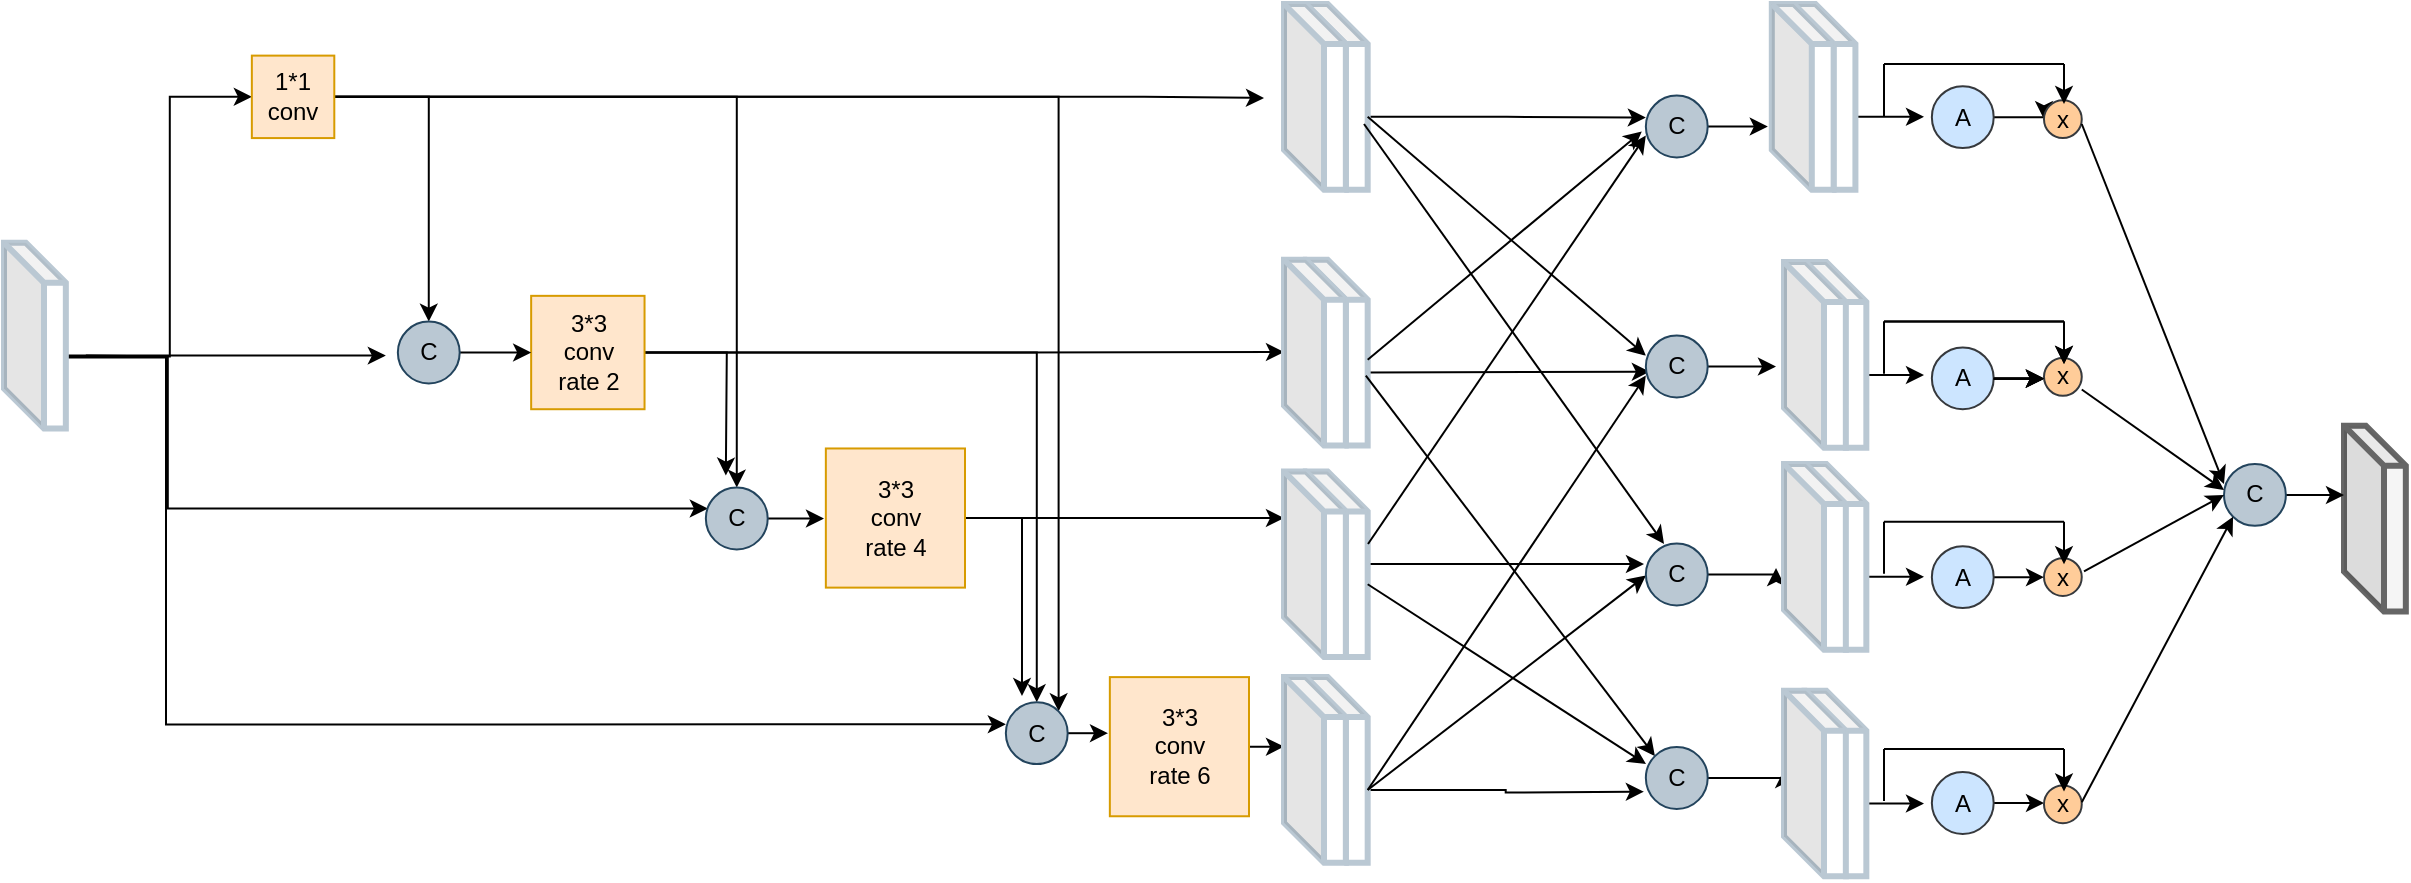 <mxfile version="14.9.5" type="github">
  <diagram id="ucmeDUE8PjvUyTsY_A71" name="Page-1">
    <mxGraphModel dx="2208" dy="-449" grid="1" gridSize="10" guides="1" tooltips="1" connect="1" arrows="1" fold="1" page="1" pageScale="1" pageWidth="827" pageHeight="1169" math="0" shadow="0">
      <root>
        <mxCell id="0" />
        <mxCell id="1" parent="0" />
        <mxCell id="WGSE6rdhL_hBCYRlnlbb-158" style="edgeStyle=orthogonalEdgeStyle;rounded=0;orthogonalLoop=1;jettySize=auto;html=1;exitX=0;exitY=0;exitDx=30.922;exitDy=56.429;exitPerimeter=0;" edge="1" parent="1" source="WGSE6rdhL_hBCYRlnlbb-162">
          <mxGeometry relative="1" as="geometry">
            <mxPoint x="-459.08" y="1565.81" as="targetPoint" />
          </mxGeometry>
        </mxCell>
        <mxCell id="WGSE6rdhL_hBCYRlnlbb-159" style="edgeStyle=orthogonalEdgeStyle;rounded=0;orthogonalLoop=1;jettySize=auto;html=1;entryX=0;entryY=0.5;entryDx=0;entryDy=0;" edge="1" parent="1" target="WGSE6rdhL_hBCYRlnlbb-167">
          <mxGeometry relative="1" as="geometry">
            <mxPoint x="-609.08" y="1565.81" as="sourcePoint" />
          </mxGeometry>
        </mxCell>
        <mxCell id="WGSE6rdhL_hBCYRlnlbb-160" style="edgeStyle=orthogonalEdgeStyle;rounded=0;orthogonalLoop=1;jettySize=auto;html=1;exitX=0;exitY=0;exitDx=30.922;exitDy=56.429;exitPerimeter=0;entryX=0;entryY=0.5;entryDx=0;entryDy=0;" edge="1" parent="1">
          <mxGeometry relative="1" as="geometry">
            <mxPoint x="-618.078" y="1566.809" as="sourcePoint" />
            <mxPoint x="-298.076" y="1642.268" as="targetPoint" />
            <Array as="points">
              <mxPoint x="-568.08" y="1566.81" />
              <mxPoint x="-568.08" y="1642.81" />
            </Array>
          </mxGeometry>
        </mxCell>
        <mxCell id="WGSE6rdhL_hBCYRlnlbb-161" style="edgeStyle=orthogonalEdgeStyle;rounded=0;orthogonalLoop=1;jettySize=auto;html=1;exitX=0;exitY=0;exitDx=30.922;exitDy=56.429;exitPerimeter=0;entryX=0;entryY=0.5;entryDx=0;entryDy=0;" edge="1" parent="1">
          <mxGeometry relative="1" as="geometry">
            <mxPoint x="-619.078" y="1584.379" as="sourcePoint" />
            <mxPoint x="-149.076" y="1750.168" as="targetPoint" />
            <Array as="points">
              <mxPoint x="-619" y="1566" />
              <mxPoint x="-569" y="1566" />
              <mxPoint x="-569" y="1750" />
            </Array>
          </mxGeometry>
        </mxCell>
        <mxCell id="WGSE6rdhL_hBCYRlnlbb-162" value="" style="shape=cube;whiteSpace=wrap;html=1;boundedLbl=1;backgroundOutline=1;darkOpacity=0.05;darkOpacity2=0.1;strokeColor=#BAC8D3;strokeWidth=3;" vertex="1" parent="1">
          <mxGeometry x="-650.0" y="1509.381" width="30.922" height="92.857" as="geometry" />
        </mxCell>
        <mxCell id="WGSE6rdhL_hBCYRlnlbb-163" style="edgeStyle=orthogonalEdgeStyle;rounded=0;orthogonalLoop=1;jettySize=auto;html=1;exitX=1;exitY=0.5;exitDx=0;exitDy=0;" edge="1" parent="1" source="WGSE6rdhL_hBCYRlnlbb-167">
          <mxGeometry relative="1" as="geometry">
            <mxPoint x="-20" y="1437" as="targetPoint" />
            <Array as="points">
              <mxPoint x="-80" y="1437" />
              <mxPoint x="-80" y="1437" />
            </Array>
          </mxGeometry>
        </mxCell>
        <mxCell id="WGSE6rdhL_hBCYRlnlbb-164" style="edgeStyle=orthogonalEdgeStyle;rounded=0;orthogonalLoop=1;jettySize=auto;html=1;exitX=1;exitY=0.5;exitDx=0;exitDy=0;entryX=0.5;entryY=0;entryDx=0;entryDy=0;" edge="1" parent="1" source="WGSE6rdhL_hBCYRlnlbb-167" target="WGSE6rdhL_hBCYRlnlbb-178">
          <mxGeometry relative="1" as="geometry" />
        </mxCell>
        <mxCell id="WGSE6rdhL_hBCYRlnlbb-165" style="edgeStyle=orthogonalEdgeStyle;rounded=0;orthogonalLoop=1;jettySize=auto;html=1;exitX=1;exitY=0.5;exitDx=0;exitDy=0;entryX=0.5;entryY=0;entryDx=0;entryDy=0;" edge="1" parent="1" source="WGSE6rdhL_hBCYRlnlbb-167" target="WGSE6rdhL_hBCYRlnlbb-180">
          <mxGeometry relative="1" as="geometry" />
        </mxCell>
        <mxCell id="WGSE6rdhL_hBCYRlnlbb-166" style="edgeStyle=orthogonalEdgeStyle;rounded=0;orthogonalLoop=1;jettySize=auto;html=1;exitX=1;exitY=0.5;exitDx=0;exitDy=0;entryX=1;entryY=0;entryDx=0;entryDy=0;" edge="1" parent="1" source="WGSE6rdhL_hBCYRlnlbb-167" target="WGSE6rdhL_hBCYRlnlbb-182">
          <mxGeometry relative="1" as="geometry" />
        </mxCell>
        <mxCell id="WGSE6rdhL_hBCYRlnlbb-167" value="1*1&lt;br&gt;conv" style="whiteSpace=wrap;html=1;aspect=fixed;strokeWidth=1;fillColor=#ffe6cc;strokeColor=#d79b00;" vertex="1" parent="1">
          <mxGeometry x="-526.079" y="1415.81" width="41.23" height="41.23" as="geometry" />
        </mxCell>
        <mxCell id="WGSE6rdhL_hBCYRlnlbb-168" style="edgeStyle=orthogonalEdgeStyle;rounded=0;orthogonalLoop=1;jettySize=auto;html=1;exitX=1;exitY=0.5;exitDx=0;exitDy=0;" edge="1" parent="1" source="WGSE6rdhL_hBCYRlnlbb-171">
          <mxGeometry relative="1" as="geometry">
            <mxPoint x="-10" y="1564" as="targetPoint" />
          </mxGeometry>
        </mxCell>
        <mxCell id="WGSE6rdhL_hBCYRlnlbb-169" style="edgeStyle=orthogonalEdgeStyle;rounded=0;orthogonalLoop=1;jettySize=auto;html=1;exitX=1;exitY=0.5;exitDx=0;exitDy=0;" edge="1" parent="1" source="WGSE6rdhL_hBCYRlnlbb-171">
          <mxGeometry relative="1" as="geometry">
            <mxPoint x="-289.08" y="1625.81" as="targetPoint" />
          </mxGeometry>
        </mxCell>
        <mxCell id="WGSE6rdhL_hBCYRlnlbb-170" style="edgeStyle=orthogonalEdgeStyle;rounded=0;orthogonalLoop=1;jettySize=auto;html=1;exitX=1;exitY=0.5;exitDx=0;exitDy=0;entryX=0.5;entryY=0;entryDx=0;entryDy=0;" edge="1" parent="1" source="WGSE6rdhL_hBCYRlnlbb-171" target="WGSE6rdhL_hBCYRlnlbb-182">
          <mxGeometry relative="1" as="geometry">
            <mxPoint x="-129.08" y="1715.81" as="targetPoint" />
          </mxGeometry>
        </mxCell>
        <mxCell id="WGSE6rdhL_hBCYRlnlbb-171" value="3*3&lt;br&gt;conv&lt;br&gt;rate 2" style="whiteSpace=wrap;html=1;aspect=fixed;strokeWidth=1;fillColor=#ffe6cc;strokeColor=#d79b00;" vertex="1" parent="1">
          <mxGeometry x="-386.421" y="1535.922" width="56.691" height="56.691" as="geometry" />
        </mxCell>
        <mxCell id="WGSE6rdhL_hBCYRlnlbb-172" style="edgeStyle=orthogonalEdgeStyle;rounded=0;orthogonalLoop=1;jettySize=auto;html=1;exitX=1;exitY=0.5;exitDx=0;exitDy=0;" edge="1" parent="1" source="WGSE6rdhL_hBCYRlnlbb-174">
          <mxGeometry relative="1" as="geometry">
            <mxPoint x="-10" y="1647" as="targetPoint" />
          </mxGeometry>
        </mxCell>
        <mxCell id="WGSE6rdhL_hBCYRlnlbb-173" style="edgeStyle=orthogonalEdgeStyle;rounded=0;orthogonalLoop=1;jettySize=auto;html=1;exitX=1;exitY=0.5;exitDx=0;exitDy=0;entryX=0.261;entryY=-0.101;entryDx=0;entryDy=0;entryPerimeter=0;" edge="1" parent="1" source="WGSE6rdhL_hBCYRlnlbb-174" target="WGSE6rdhL_hBCYRlnlbb-182">
          <mxGeometry relative="1" as="geometry">
            <mxPoint x="-139.08" y="1715.81" as="targetPoint" />
          </mxGeometry>
        </mxCell>
        <mxCell id="WGSE6rdhL_hBCYRlnlbb-174" value="3*3&lt;br&gt;conv&lt;br&gt;rate 4" style="whiteSpace=wrap;html=1;aspect=fixed;strokeWidth=1;fillColor=#ffe6cc;strokeColor=#d79b00;" vertex="1" parent="1">
          <mxGeometry x="-239.075" y="1612.237" width="69.575" height="69.575" as="geometry" />
        </mxCell>
        <mxCell id="WGSE6rdhL_hBCYRlnlbb-175" style="edgeStyle=orthogonalEdgeStyle;rounded=0;orthogonalLoop=1;jettySize=auto;html=1;exitX=1;exitY=0.5;exitDx=0;exitDy=0;" edge="1" parent="1" source="WGSE6rdhL_hBCYRlnlbb-176">
          <mxGeometry relative="1" as="geometry">
            <mxPoint x="-10" y="1762" as="targetPoint" />
          </mxGeometry>
        </mxCell>
        <mxCell id="WGSE6rdhL_hBCYRlnlbb-176" value="3*3&lt;br&gt;conv&lt;br&gt;rate 6" style="whiteSpace=wrap;html=1;aspect=fixed;strokeWidth=1;fillColor=#ffe6cc;strokeColor=#d79b00;" vertex="1" parent="1">
          <mxGeometry x="-97.075" y="1726.557" width="69.575" height="69.575" as="geometry" />
        </mxCell>
        <mxCell id="WGSE6rdhL_hBCYRlnlbb-177" style="edgeStyle=orthogonalEdgeStyle;rounded=0;orthogonalLoop=1;jettySize=auto;html=1;exitX=1;exitY=0.5;exitDx=0;exitDy=0;entryX=0;entryY=0.5;entryDx=0;entryDy=0;" edge="1" parent="1" source="WGSE6rdhL_hBCYRlnlbb-178" target="WGSE6rdhL_hBCYRlnlbb-171">
          <mxGeometry relative="1" as="geometry" />
        </mxCell>
        <mxCell id="WGSE6rdhL_hBCYRlnlbb-178" value="C" style="ellipse;whiteSpace=wrap;html=1;aspect=fixed;strokeColor=#23445d;strokeWidth=1;fillColor=#bac8d3;" vertex="1" parent="1">
          <mxGeometry x="-453.076" y="1548.807" width="30.922" height="30.922" as="geometry" />
        </mxCell>
        <mxCell id="WGSE6rdhL_hBCYRlnlbb-236" style="edgeStyle=orthogonalEdgeStyle;rounded=0;orthogonalLoop=1;jettySize=auto;html=1;exitX=1;exitY=0.5;exitDx=0;exitDy=0;" edge="1" parent="1" source="WGSE6rdhL_hBCYRlnlbb-180">
          <mxGeometry relative="1" as="geometry">
            <mxPoint x="-240" y="1647" as="targetPoint" />
          </mxGeometry>
        </mxCell>
        <mxCell id="WGSE6rdhL_hBCYRlnlbb-180" value="C" style="ellipse;whiteSpace=wrap;html=1;aspect=fixed;strokeColor=#23445d;strokeWidth=1;fillColor=#bac8d3;" vertex="1" parent="1">
          <mxGeometry x="-299.076" y="1631.807" width="30.922" height="30.922" as="geometry" />
        </mxCell>
        <mxCell id="WGSE6rdhL_hBCYRlnlbb-181" style="edgeStyle=orthogonalEdgeStyle;rounded=0;orthogonalLoop=1;jettySize=auto;html=1;exitX=1;exitY=0.5;exitDx=0;exitDy=0;entryX=-0.014;entryY=0.406;entryDx=0;entryDy=0;entryPerimeter=0;" edge="1" parent="1" source="WGSE6rdhL_hBCYRlnlbb-182" target="WGSE6rdhL_hBCYRlnlbb-176">
          <mxGeometry relative="1" as="geometry" />
        </mxCell>
        <mxCell id="WGSE6rdhL_hBCYRlnlbb-182" value="C" style="ellipse;whiteSpace=wrap;html=1;aspect=fixed;strokeColor=#23445d;strokeWidth=1;fillColor=#bac8d3;" vertex="1" parent="1">
          <mxGeometry x="-149.076" y="1739.137" width="30.922" height="30.922" as="geometry" />
        </mxCell>
        <mxCell id="WGSE6rdhL_hBCYRlnlbb-183" style="edgeStyle=orthogonalEdgeStyle;rounded=0;orthogonalLoop=1;jettySize=auto;html=1;exitX=0;exitY=0;exitDx=30.922;exitDy=56.429;exitPerimeter=0;" edge="1" parent="1" source="WGSE6rdhL_hBCYRlnlbb-184">
          <mxGeometry relative="1" as="geometry">
            <mxPoint x="170.92" y="1446.81" as="targetPoint" />
          </mxGeometry>
        </mxCell>
        <mxCell id="WGSE6rdhL_hBCYRlnlbb-184" value="" style="shape=cube;whiteSpace=wrap;html=1;boundedLbl=1;backgroundOutline=1;darkOpacity=0.05;darkOpacity2=0.1;strokeColor=#BAC8D3;strokeWidth=3;" vertex="1" parent="1">
          <mxGeometry x="0.92" y="1390.001" width="30.922" height="92.857" as="geometry" />
        </mxCell>
        <mxCell id="WGSE6rdhL_hBCYRlnlbb-185" style="edgeStyle=orthogonalEdgeStyle;rounded=0;orthogonalLoop=1;jettySize=auto;html=1;exitX=0;exitY=0;exitDx=30.922;exitDy=56.429;exitPerimeter=0;entryX=0.065;entryY=0.517;entryDx=0;entryDy=0;entryPerimeter=0;" edge="1" parent="1" source="WGSE6rdhL_hBCYRlnlbb-186">
          <mxGeometry relative="1" as="geometry">
            <mxPoint x="172.93" y="1573.818" as="targetPoint" />
          </mxGeometry>
        </mxCell>
        <mxCell id="WGSE6rdhL_hBCYRlnlbb-186" value="" style="shape=cube;whiteSpace=wrap;html=1;boundedLbl=1;backgroundOutline=1;darkOpacity=0.05;darkOpacity2=0.1;strokeColor=#BAC8D3;strokeWidth=3;" vertex="1" parent="1">
          <mxGeometry x="0.92" y="1517.841" width="30.922" height="92.857" as="geometry" />
        </mxCell>
        <mxCell id="WGSE6rdhL_hBCYRlnlbb-238" style="edgeStyle=orthogonalEdgeStyle;rounded=0;orthogonalLoop=1;jettySize=auto;html=1;" edge="1" parent="1">
          <mxGeometry relative="1" as="geometry">
            <mxPoint x="170" y="1670" as="targetPoint" />
            <mxPoint x="32" y="1670" as="sourcePoint" />
          </mxGeometry>
        </mxCell>
        <mxCell id="WGSE6rdhL_hBCYRlnlbb-188" value="" style="shape=cube;whiteSpace=wrap;html=1;boundedLbl=1;backgroundOutline=1;darkOpacity=0.05;darkOpacity2=0.1;strokeColor=#BAC8D3;strokeWidth=3;" vertex="1" parent="1">
          <mxGeometry x="0.92" y="1623.701" width="30.922" height="92.857" as="geometry" />
        </mxCell>
        <mxCell id="WGSE6rdhL_hBCYRlnlbb-189" style="edgeStyle=orthogonalEdgeStyle;rounded=0;orthogonalLoop=1;jettySize=auto;html=1;exitX=0;exitY=0;exitDx=30.922;exitDy=56.429;exitPerimeter=0;entryX=-0.032;entryY=0.531;entryDx=0;entryDy=0;entryPerimeter=0;" edge="1" parent="1" source="WGSE6rdhL_hBCYRlnlbb-190">
          <mxGeometry relative="1" as="geometry">
            <mxPoint x="169.931" y="1783.838" as="targetPoint" />
          </mxGeometry>
        </mxCell>
        <mxCell id="WGSE6rdhL_hBCYRlnlbb-190" value="" style="shape=cube;whiteSpace=wrap;html=1;boundedLbl=1;backgroundOutline=1;darkOpacity=0.05;darkOpacity2=0.1;strokeColor=#BAC8D3;strokeWidth=3;" vertex="1" parent="1">
          <mxGeometry x="0.92" y="1726.561" width="30.922" height="92.857" as="geometry" />
        </mxCell>
        <mxCell id="WGSE6rdhL_hBCYRlnlbb-191" value="" style="endArrow=classic;html=1;entryX=-0.065;entryY=0.579;entryDx=0;entryDy=0;entryPerimeter=0;" edge="1" parent="1">
          <mxGeometry width="50" height="50" relative="1" as="geometry">
            <mxPoint x="31.84" y="1567.84" as="sourcePoint" />
            <mxPoint x="168.91" y="1453.765" as="targetPoint" />
          </mxGeometry>
        </mxCell>
        <mxCell id="WGSE6rdhL_hBCYRlnlbb-192" value="" style="endArrow=classic;html=1;" edge="1" parent="1">
          <mxGeometry width="50" height="50" relative="1" as="geometry">
            <mxPoint x="32" y="1660" as="sourcePoint" />
            <mxPoint x="170.92" y="1455.81" as="targetPoint" />
          </mxGeometry>
        </mxCell>
        <mxCell id="WGSE6rdhL_hBCYRlnlbb-193" value="" style="endArrow=classic;html=1;startArrow=none;exitX=0;exitY=0;exitDx=30.922;exitDy=56.429;exitPerimeter=0;" edge="1" parent="1" source="WGSE6rdhL_hBCYRlnlbb-184">
          <mxGeometry width="50" height="50" relative="1" as="geometry">
            <mxPoint x="40" y="1450" as="sourcePoint" />
            <mxPoint x="170.92" y="1565.81" as="targetPoint" />
          </mxGeometry>
        </mxCell>
        <mxCell id="WGSE6rdhL_hBCYRlnlbb-194" value="" style="endArrow=classic;html=1;exitX=0;exitY=0;exitDx=30.922;exitDy=56.429;exitPerimeter=0;" edge="1" parent="1" source="WGSE6rdhL_hBCYRlnlbb-190">
          <mxGeometry width="50" height="50" relative="1" as="geometry">
            <mxPoint x="31.84" y="1753.56" as="sourcePoint" />
            <mxPoint x="170.92" y="1575.81" as="targetPoint" />
          </mxGeometry>
        </mxCell>
        <mxCell id="WGSE6rdhL_hBCYRlnlbb-195" value="" style="endArrow=classic;html=1;entryX=0.294;entryY=0.006;entryDx=0;entryDy=0;entryPerimeter=0;" edge="1" parent="1" target="WGSE6rdhL_hBCYRlnlbb-205">
          <mxGeometry width="50" height="50" relative="1" as="geometry">
            <mxPoint x="30" y="1450" as="sourcePoint" />
            <mxPoint x="170.92" y="1655.099" as="targetPoint" />
          </mxGeometry>
        </mxCell>
        <mxCell id="WGSE6rdhL_hBCYRlnlbb-196" value="" style="endArrow=classic;html=1;exitX=0;exitY=0;exitDx=30.922;exitDy=56.429;exitPerimeter=0;" edge="1" parent="1" source="WGSE6rdhL_hBCYRlnlbb-190">
          <mxGeometry width="50" height="50" relative="1" as="geometry">
            <mxPoint x="31.84" y="1756.6" as="sourcePoint" />
            <mxPoint x="170.92" y="1675.81" as="targetPoint" />
          </mxGeometry>
        </mxCell>
        <mxCell id="WGSE6rdhL_hBCYRlnlbb-197" value="" style="endArrow=classic;html=1;entryX=0;entryY=0;entryDx=0;entryDy=0;" edge="1" parent="1" target="WGSE6rdhL_hBCYRlnlbb-207">
          <mxGeometry width="50" height="50" relative="1" as="geometry">
            <mxPoint x="30.92" y="1575.81" as="sourcePoint" />
            <mxPoint x="170.92" y="1747.959" as="targetPoint" />
          </mxGeometry>
        </mxCell>
        <mxCell id="WGSE6rdhL_hBCYRlnlbb-198" value="" style="endArrow=classic;html=1;exitX=0;exitY=0;exitDx=30.922;exitDy=56.429;exitPerimeter=0;" edge="1" parent="1" source="WGSE6rdhL_hBCYRlnlbb-188">
          <mxGeometry width="50" height="50" relative="1" as="geometry">
            <mxPoint x="31.84" y="1668" as="sourcePoint" />
            <mxPoint x="171" y="1770" as="targetPoint" />
          </mxGeometry>
        </mxCell>
        <mxCell id="WGSE6rdhL_hBCYRlnlbb-199" value="" style="shape=cube;whiteSpace=wrap;html=1;boundedLbl=1;backgroundOutline=1;darkOpacity=0.05;darkOpacity2=0.1;strokeColor=#666666;strokeWidth=3;fillColor=#f5f5f5;fontColor=#333333;" vertex="1" parent="1">
          <mxGeometry x="520.0" y="1600.841" width="30.922" height="92.857" as="geometry" />
        </mxCell>
        <mxCell id="WGSE6rdhL_hBCYRlnlbb-200" style="edgeStyle=orthogonalEdgeStyle;rounded=0;orthogonalLoop=1;jettySize=auto;html=1;exitX=1;exitY=0.5;exitDx=0;exitDy=0;entryX=-0.065;entryY=0.657;entryDx=0;entryDy=0;entryPerimeter=0;" edge="1" parent="1" source="WGSE6rdhL_hBCYRlnlbb-201" target="WGSE6rdhL_hBCYRlnlbb-223">
          <mxGeometry relative="1" as="geometry" />
        </mxCell>
        <mxCell id="WGSE6rdhL_hBCYRlnlbb-201" value="C" style="ellipse;whiteSpace=wrap;html=1;aspect=fixed;strokeColor=#23445d;strokeWidth=1;fillColor=#bac8d3;" vertex="1" parent="1">
          <mxGeometry x="170.924" y="1435.807" width="30.922" height="30.922" as="geometry" />
        </mxCell>
        <mxCell id="WGSE6rdhL_hBCYRlnlbb-202" style="edgeStyle=orthogonalEdgeStyle;rounded=0;orthogonalLoop=1;jettySize=auto;html=1;exitX=1;exitY=0.5;exitDx=0;exitDy=0;entryX=-0.129;entryY=0.56;entryDx=0;entryDy=0;entryPerimeter=0;" edge="1" parent="1" source="WGSE6rdhL_hBCYRlnlbb-203" target="WGSE6rdhL_hBCYRlnlbb-224">
          <mxGeometry relative="1" as="geometry">
            <mxPoint x="240.92" y="1570.81" as="targetPoint" />
          </mxGeometry>
        </mxCell>
        <mxCell id="WGSE6rdhL_hBCYRlnlbb-203" value="C" style="ellipse;whiteSpace=wrap;html=1;aspect=fixed;strokeColor=#23445d;strokeWidth=1;fillColor=#bac8d3;" vertex="1" parent="1">
          <mxGeometry x="170.924" y="1555.807" width="30.922" height="30.922" as="geometry" />
        </mxCell>
        <mxCell id="WGSE6rdhL_hBCYRlnlbb-204" style="edgeStyle=orthogonalEdgeStyle;rounded=0;orthogonalLoop=1;jettySize=auto;html=1;exitX=1;exitY=0.5;exitDx=0;exitDy=0;entryX=-0.129;entryY=0.56;entryDx=0;entryDy=0;entryPerimeter=0;" edge="1" parent="1" source="WGSE6rdhL_hBCYRlnlbb-205" target="WGSE6rdhL_hBCYRlnlbb-225">
          <mxGeometry relative="1" as="geometry">
            <mxPoint x="240.92" y="1670.81" as="targetPoint" />
          </mxGeometry>
        </mxCell>
        <mxCell id="WGSE6rdhL_hBCYRlnlbb-205" value="C" style="ellipse;whiteSpace=wrap;html=1;aspect=fixed;strokeColor=#23445d;strokeWidth=1;fillColor=#bac8d3;" vertex="1" parent="1">
          <mxGeometry x="170.924" y="1659.807" width="30.922" height="30.922" as="geometry" />
        </mxCell>
        <mxCell id="WGSE6rdhL_hBCYRlnlbb-206" style="edgeStyle=orthogonalEdgeStyle;rounded=0;orthogonalLoop=1;jettySize=auto;html=1;exitX=1;exitY=0.5;exitDx=0;exitDy=0;" edge="1" parent="1" source="WGSE6rdhL_hBCYRlnlbb-207">
          <mxGeometry relative="1" as="geometry">
            <mxPoint x="240" y="1773" as="targetPoint" />
          </mxGeometry>
        </mxCell>
        <mxCell id="WGSE6rdhL_hBCYRlnlbb-207" value="C" style="ellipse;whiteSpace=wrap;html=1;aspect=fixed;strokeColor=#23445d;strokeWidth=1;fillColor=#bac8d3;" vertex="1" parent="1">
          <mxGeometry x="170.924" y="1761.527" width="30.922" height="30.922" as="geometry" />
        </mxCell>
        <mxCell id="WGSE6rdhL_hBCYRlnlbb-245" style="edgeStyle=orthogonalEdgeStyle;rounded=0;orthogonalLoop=1;jettySize=auto;html=1;exitX=0;exitY=0;exitDx=30.922;exitDy=56.429;exitPerimeter=0;" edge="1" parent="1" source="WGSE6rdhL_hBCYRlnlbb-208">
          <mxGeometry relative="1" as="geometry">
            <mxPoint x="310" y="1446" as="targetPoint" />
          </mxGeometry>
        </mxCell>
        <mxCell id="WGSE6rdhL_hBCYRlnlbb-208" value="" style="shape=cube;whiteSpace=wrap;html=1;boundedLbl=1;backgroundOutline=1;darkOpacity=0.05;darkOpacity2=0.1;strokeColor=#BAC8D3;strokeWidth=3;" vertex="1" parent="1">
          <mxGeometry x="244.79" y="1390.001" width="30.922" height="92.857" as="geometry" />
        </mxCell>
        <mxCell id="WGSE6rdhL_hBCYRlnlbb-244" style="edgeStyle=orthogonalEdgeStyle;rounded=0;orthogonalLoop=1;jettySize=auto;html=1;exitX=0;exitY=0;exitDx=30.922;exitDy=56.429;exitPerimeter=0;" edge="1" parent="1" source="WGSE6rdhL_hBCYRlnlbb-209">
          <mxGeometry relative="1" as="geometry">
            <mxPoint x="310" y="1575" as="targetPoint" />
          </mxGeometry>
        </mxCell>
        <mxCell id="WGSE6rdhL_hBCYRlnlbb-209" value="" style="shape=cube;whiteSpace=wrap;html=1;boundedLbl=1;backgroundOutline=1;darkOpacity=0.05;darkOpacity2=0.1;strokeColor=#BAC8D3;strokeWidth=3;" vertex="1" parent="1">
          <mxGeometry x="250.25" y="1519.031" width="30.922" height="92.857" as="geometry" />
        </mxCell>
        <mxCell id="WGSE6rdhL_hBCYRlnlbb-241" style="edgeStyle=orthogonalEdgeStyle;rounded=0;orthogonalLoop=1;jettySize=auto;html=1;exitX=0;exitY=0;exitDx=30.922;exitDy=56.429;exitPerimeter=0;" edge="1" parent="1" source="WGSE6rdhL_hBCYRlnlbb-210">
          <mxGeometry relative="1" as="geometry">
            <mxPoint x="310" y="1790" as="targetPoint" />
          </mxGeometry>
        </mxCell>
        <mxCell id="WGSE6rdhL_hBCYRlnlbb-210" value="" style="shape=cube;whiteSpace=wrap;html=1;boundedLbl=1;backgroundOutline=1;darkOpacity=0.05;darkOpacity2=0.1;strokeColor=#BAC8D3;strokeWidth=3;" vertex="1" parent="1">
          <mxGeometry x="250.25" y="1733.328" width="30.922" height="92.857" as="geometry" />
        </mxCell>
        <mxCell id="WGSE6rdhL_hBCYRlnlbb-242" style="edgeStyle=orthogonalEdgeStyle;rounded=0;orthogonalLoop=1;jettySize=auto;html=1;exitX=0;exitY=0;exitDx=30.922;exitDy=56.429;exitPerimeter=0;" edge="1" parent="1" source="WGSE6rdhL_hBCYRlnlbb-211">
          <mxGeometry relative="1" as="geometry">
            <mxPoint x="310" y="1676" as="targetPoint" />
          </mxGeometry>
        </mxCell>
        <mxCell id="WGSE6rdhL_hBCYRlnlbb-211" value="" style="shape=cube;whiteSpace=wrap;html=1;boundedLbl=1;backgroundOutline=1;darkOpacity=0.05;darkOpacity2=0.1;strokeColor=#BAC8D3;strokeWidth=3;" vertex="1" parent="1">
          <mxGeometry x="250.25" y="1619.998" width="30.922" height="92.857" as="geometry" />
        </mxCell>
        <mxCell id="WGSE6rdhL_hBCYRlnlbb-219" value="" style="shape=cube;whiteSpace=wrap;html=1;boundedLbl=1;backgroundOutline=1;darkOpacity=0.05;darkOpacity2=0.1;strokeColor=#BAC8D3;strokeWidth=3;" vertex="1" parent="1">
          <mxGeometry x="-10.0" y="1390.001" width="30.922" height="92.857" as="geometry" />
        </mxCell>
        <mxCell id="WGSE6rdhL_hBCYRlnlbb-220" value="" style="shape=cube;whiteSpace=wrap;html=1;boundedLbl=1;backgroundOutline=1;darkOpacity=0.05;darkOpacity2=0.1;strokeColor=#BAC8D3;strokeWidth=3;" vertex="1" parent="1">
          <mxGeometry x="-10.0" y="1517.841" width="30.922" height="92.857" as="geometry" />
        </mxCell>
        <mxCell id="WGSE6rdhL_hBCYRlnlbb-221" value="" style="shape=cube;whiteSpace=wrap;html=1;boundedLbl=1;backgroundOutline=1;darkOpacity=0.05;darkOpacity2=0.1;strokeColor=#BAC8D3;strokeWidth=3;" vertex="1" parent="1">
          <mxGeometry x="-10.0" y="1623.701" width="30.922" height="92.857" as="geometry" />
        </mxCell>
        <mxCell id="WGSE6rdhL_hBCYRlnlbb-222" value="" style="shape=cube;whiteSpace=wrap;html=1;boundedLbl=1;backgroundOutline=1;darkOpacity=0.05;darkOpacity2=0.1;strokeColor=#BAC8D3;strokeWidth=3;" vertex="1" parent="1">
          <mxGeometry x="-10.0" y="1726.561" width="30.922" height="92.857" as="geometry" />
        </mxCell>
        <mxCell id="WGSE6rdhL_hBCYRlnlbb-223" value="" style="shape=cube;whiteSpace=wrap;html=1;boundedLbl=1;backgroundOutline=1;darkOpacity=0.05;darkOpacity2=0.1;strokeColor=#BAC8D3;strokeWidth=3;" vertex="1" parent="1">
          <mxGeometry x="233.9" y="1390.001" width="30.922" height="92.857" as="geometry" />
        </mxCell>
        <mxCell id="WGSE6rdhL_hBCYRlnlbb-224" value="" style="shape=cube;whiteSpace=wrap;html=1;boundedLbl=1;backgroundOutline=1;darkOpacity=0.05;darkOpacity2=0.1;strokeColor=#BAC8D3;strokeWidth=3;" vertex="1" parent="1">
          <mxGeometry x="240.0" y="1519.031" width="30.922" height="92.857" as="geometry" />
        </mxCell>
        <mxCell id="WGSE6rdhL_hBCYRlnlbb-225" value="" style="shape=cube;whiteSpace=wrap;html=1;boundedLbl=1;backgroundOutline=1;darkOpacity=0.05;darkOpacity2=0.1;strokeColor=#BAC8D3;strokeWidth=3;" vertex="1" parent="1">
          <mxGeometry x="240.0" y="1619.998" width="30.922" height="92.857" as="geometry" />
        </mxCell>
        <mxCell id="WGSE6rdhL_hBCYRlnlbb-226" value="" style="shape=cube;whiteSpace=wrap;html=1;boundedLbl=1;backgroundOutline=1;darkOpacity=0.05;darkOpacity2=0.1;strokeColor=#BAC8D3;strokeWidth=3;" vertex="1" parent="1">
          <mxGeometry x="240.0" y="1733.328" width="30.922" height="92.857" as="geometry" />
        </mxCell>
        <mxCell id="WGSE6rdhL_hBCYRlnlbb-246" style="edgeStyle=orthogonalEdgeStyle;rounded=0;orthogonalLoop=1;jettySize=auto;html=1;exitX=1;exitY=0.5;exitDx=0;exitDy=0;entryX=0;entryY=0.5;entryDx=0;entryDy=0;" edge="1" parent="1" source="WGSE6rdhL_hBCYRlnlbb-228" target="WGSE6rdhL_hBCYRlnlbb-240">
          <mxGeometry relative="1" as="geometry" />
        </mxCell>
        <mxCell id="WGSE6rdhL_hBCYRlnlbb-228" value="A" style="ellipse;whiteSpace=wrap;html=1;aspect=fixed;strokeColor=#36393d;strokeWidth=1;fillColor=#cce5ff;" vertex="1" parent="1">
          <mxGeometry x="313.924" y="1431.117" width="30.922" height="30.922" as="geometry" />
        </mxCell>
        <mxCell id="WGSE6rdhL_hBCYRlnlbb-267" style="edgeStyle=orthogonalEdgeStyle;rounded=0;orthogonalLoop=1;jettySize=auto;html=1;exitX=1;exitY=0.5;exitDx=0;exitDy=0;entryX=0;entryY=0.5;entryDx=0;entryDy=0;" edge="1" parent="1" source="WGSE6rdhL_hBCYRlnlbb-229" target="WGSE6rdhL_hBCYRlnlbb-263">
          <mxGeometry relative="1" as="geometry" />
        </mxCell>
        <mxCell id="WGSE6rdhL_hBCYRlnlbb-229" value="A" style="ellipse;whiteSpace=wrap;html=1;aspect=fixed;strokeColor=#36393d;strokeWidth=1;fillColor=#cce5ff;" vertex="1" parent="1">
          <mxGeometry x="313.924" y="1661.127" width="30.922" height="30.922" as="geometry" />
        </mxCell>
        <mxCell id="WGSE6rdhL_hBCYRlnlbb-255" style="edgeStyle=orthogonalEdgeStyle;rounded=0;orthogonalLoop=1;jettySize=auto;html=1;exitX=1;exitY=0.5;exitDx=0;exitDy=0;entryX=0;entryY=0.5;entryDx=0;entryDy=0;" edge="1" parent="1" source="WGSE6rdhL_hBCYRlnlbb-230" target="WGSE6rdhL_hBCYRlnlbb-251">
          <mxGeometry relative="1" as="geometry" />
        </mxCell>
        <mxCell id="WGSE6rdhL_hBCYRlnlbb-230" value="A" style="ellipse;whiteSpace=wrap;html=1;aspect=fixed;strokeColor=#36393d;strokeWidth=1;fillColor=#cce5ff;" vertex="1" parent="1">
          <mxGeometry x="313.924" y="1561.687" width="30.922" height="30.922" as="geometry" />
        </mxCell>
        <mxCell id="WGSE6rdhL_hBCYRlnlbb-272" style="edgeStyle=orthogonalEdgeStyle;rounded=0;orthogonalLoop=1;jettySize=auto;html=1;exitX=1;exitY=0.5;exitDx=0;exitDy=0;entryX=0;entryY=0.5;entryDx=0;entryDy=0;" edge="1" parent="1" source="WGSE6rdhL_hBCYRlnlbb-231" target="WGSE6rdhL_hBCYRlnlbb-268">
          <mxGeometry relative="1" as="geometry" />
        </mxCell>
        <mxCell id="WGSE6rdhL_hBCYRlnlbb-231" value="A" style="ellipse;whiteSpace=wrap;html=1;aspect=fixed;strokeColor=#36393d;strokeWidth=1;fillColor=#cce5ff;" vertex="1" parent="1">
          <mxGeometry x="313.924" y="1774.057" width="30.922" height="30.922" as="geometry" />
        </mxCell>
        <mxCell id="WGSE6rdhL_hBCYRlnlbb-240" value="x" style="ellipse;whiteSpace=wrap;html=1;aspect=fixed;strokeColor=#36393d;strokeWidth=1;fillColor=#ffcc99;" vertex="1" parent="1">
          <mxGeometry x="370" y="1438.16" width="18.88" height="18.88" as="geometry" />
        </mxCell>
        <mxCell id="WGSE6rdhL_hBCYRlnlbb-248" value="" style="endArrow=none;html=1;" edge="1" parent="1">
          <mxGeometry width="50" height="50" relative="1" as="geometry">
            <mxPoint x="290" y="1446" as="sourcePoint" />
            <mxPoint x="290" y="1420" as="targetPoint" />
          </mxGeometry>
        </mxCell>
        <mxCell id="WGSE6rdhL_hBCYRlnlbb-249" value="" style="endArrow=none;html=1;" edge="1" parent="1">
          <mxGeometry width="50" height="50" relative="1" as="geometry">
            <mxPoint x="290" y="1420" as="sourcePoint" />
            <mxPoint x="380" y="1420" as="targetPoint" />
          </mxGeometry>
        </mxCell>
        <mxCell id="WGSE6rdhL_hBCYRlnlbb-250" value="" style="endArrow=classic;html=1;" edge="1" parent="1">
          <mxGeometry width="50" height="50" relative="1" as="geometry">
            <mxPoint x="380" y="1420" as="sourcePoint" />
            <mxPoint x="380" y="1440" as="targetPoint" />
          </mxGeometry>
        </mxCell>
        <mxCell id="WGSE6rdhL_hBCYRlnlbb-251" value="x" style="ellipse;whiteSpace=wrap;html=1;aspect=fixed;strokeColor=#36393d;strokeWidth=1;fillColor=#ffcc99;" vertex="1" parent="1">
          <mxGeometry x="370" y="1566.97" width="18.88" height="18.88" as="geometry" />
        </mxCell>
        <mxCell id="WGSE6rdhL_hBCYRlnlbb-252" value="" style="endArrow=none;html=1;" edge="1" parent="1">
          <mxGeometry width="50" height="50" relative="1" as="geometry">
            <mxPoint x="290" y="1574.81" as="sourcePoint" />
            <mxPoint x="290" y="1548.81" as="targetPoint" />
          </mxGeometry>
        </mxCell>
        <mxCell id="WGSE6rdhL_hBCYRlnlbb-253" value="" style="endArrow=none;html=1;" edge="1" parent="1">
          <mxGeometry width="50" height="50" relative="1" as="geometry">
            <mxPoint x="290" y="1548.81" as="sourcePoint" />
            <mxPoint x="380" y="1548.81" as="targetPoint" />
          </mxGeometry>
        </mxCell>
        <mxCell id="WGSE6rdhL_hBCYRlnlbb-256" value="" style="endArrow=classic;html=1;" edge="1" parent="1">
          <mxGeometry width="50" height="50" relative="1" as="geometry">
            <mxPoint x="380" y="1548.81" as="sourcePoint" />
            <mxPoint x="380" y="1570" as="targetPoint" />
          </mxGeometry>
        </mxCell>
        <mxCell id="WGSE6rdhL_hBCYRlnlbb-257" style="edgeStyle=orthogonalEdgeStyle;rounded=0;orthogonalLoop=1;jettySize=auto;html=1;exitX=1;exitY=0.5;exitDx=0;exitDy=0;entryX=0;entryY=0.5;entryDx=0;entryDy=0;" edge="1" parent="1">
          <mxGeometry relative="1" as="geometry">
            <mxPoint x="344.846" y="1577.388" as="sourcePoint" />
            <mxPoint x="370.0" y="1576.65" as="targetPoint" />
          </mxGeometry>
        </mxCell>
        <mxCell id="WGSE6rdhL_hBCYRlnlbb-258" style="edgeStyle=orthogonalEdgeStyle;rounded=0;orthogonalLoop=1;jettySize=auto;html=1;exitX=1;exitY=0.5;exitDx=0;exitDy=0;entryX=0;entryY=0.5;entryDx=0;entryDy=0;" edge="1" parent="1">
          <mxGeometry relative="1" as="geometry">
            <mxPoint x="344.846" y="1577.388" as="sourcePoint" />
            <mxPoint x="370.0" y="1576.65" as="targetPoint" />
          </mxGeometry>
        </mxCell>
        <mxCell id="WGSE6rdhL_hBCYRlnlbb-259" style="edgeStyle=orthogonalEdgeStyle;rounded=0;orthogonalLoop=1;jettySize=auto;html=1;exitX=1;exitY=0.5;exitDx=0;exitDy=0;entryX=0;entryY=0.5;entryDx=0;entryDy=0;" edge="1" parent="1">
          <mxGeometry relative="1" as="geometry">
            <mxPoint x="344.846" y="1577.388" as="sourcePoint" />
            <mxPoint x="370.0" y="1576.65" as="targetPoint" />
          </mxGeometry>
        </mxCell>
        <mxCell id="WGSE6rdhL_hBCYRlnlbb-260" value="" style="endArrow=none;html=1;" edge="1" parent="1">
          <mxGeometry width="50" height="50" relative="1" as="geometry">
            <mxPoint x="290" y="1548.81" as="sourcePoint" />
            <mxPoint x="380" y="1548.81" as="targetPoint" />
          </mxGeometry>
        </mxCell>
        <mxCell id="WGSE6rdhL_hBCYRlnlbb-261" value="" style="endArrow=none;html=1;" edge="1" parent="1">
          <mxGeometry width="50" height="50" relative="1" as="geometry">
            <mxPoint x="290" y="1574.81" as="sourcePoint" />
            <mxPoint x="290" y="1548.81" as="targetPoint" />
          </mxGeometry>
        </mxCell>
        <mxCell id="WGSE6rdhL_hBCYRlnlbb-262" value="" style="endArrow=classic;html=1;" edge="1" parent="1">
          <mxGeometry width="50" height="50" relative="1" as="geometry">
            <mxPoint x="380" y="1548.81" as="sourcePoint" />
            <mxPoint x="380" y="1570" as="targetPoint" />
          </mxGeometry>
        </mxCell>
        <mxCell id="WGSE6rdhL_hBCYRlnlbb-263" value="x" style="ellipse;whiteSpace=wrap;html=1;aspect=fixed;strokeColor=#36393d;strokeWidth=1;fillColor=#ffcc99;" vertex="1" parent="1">
          <mxGeometry x="370" y="1667.07" width="18.88" height="18.88" as="geometry" />
        </mxCell>
        <mxCell id="WGSE6rdhL_hBCYRlnlbb-264" value="" style="endArrow=none;html=1;" edge="1" parent="1">
          <mxGeometry width="50" height="50" relative="1" as="geometry">
            <mxPoint x="290" y="1648.91" as="sourcePoint" />
            <mxPoint x="380" y="1648.91" as="targetPoint" />
          </mxGeometry>
        </mxCell>
        <mxCell id="WGSE6rdhL_hBCYRlnlbb-265" value="" style="endArrow=none;html=1;" edge="1" parent="1">
          <mxGeometry width="50" height="50" relative="1" as="geometry">
            <mxPoint x="290" y="1674.91" as="sourcePoint" />
            <mxPoint x="290" y="1648.91" as="targetPoint" />
          </mxGeometry>
        </mxCell>
        <mxCell id="WGSE6rdhL_hBCYRlnlbb-266" value="" style="endArrow=classic;html=1;" edge="1" parent="1">
          <mxGeometry width="50" height="50" relative="1" as="geometry">
            <mxPoint x="380" y="1648.91" as="sourcePoint" />
            <mxPoint x="380" y="1670.1" as="targetPoint" />
          </mxGeometry>
        </mxCell>
        <mxCell id="WGSE6rdhL_hBCYRlnlbb-268" value="x" style="ellipse;whiteSpace=wrap;html=1;aspect=fixed;strokeColor=#36393d;strokeWidth=1;fillColor=#ffcc99;" vertex="1" parent="1">
          <mxGeometry x="370" y="1780.69" width="18.88" height="18.88" as="geometry" />
        </mxCell>
        <mxCell id="WGSE6rdhL_hBCYRlnlbb-269" value="" style="endArrow=none;html=1;" edge="1" parent="1">
          <mxGeometry width="50" height="50" relative="1" as="geometry">
            <mxPoint x="290" y="1762.53" as="sourcePoint" />
            <mxPoint x="380" y="1762.53" as="targetPoint" />
          </mxGeometry>
        </mxCell>
        <mxCell id="WGSE6rdhL_hBCYRlnlbb-270" value="" style="endArrow=none;html=1;" edge="1" parent="1">
          <mxGeometry width="50" height="50" relative="1" as="geometry">
            <mxPoint x="290" y="1788.53" as="sourcePoint" />
            <mxPoint x="290" y="1762.53" as="targetPoint" />
          </mxGeometry>
        </mxCell>
        <mxCell id="WGSE6rdhL_hBCYRlnlbb-271" value="" style="endArrow=classic;html=1;" edge="1" parent="1">
          <mxGeometry width="50" height="50" relative="1" as="geometry">
            <mxPoint x="380" y="1762.53" as="sourcePoint" />
            <mxPoint x="380" y="1783.72" as="targetPoint" />
          </mxGeometry>
        </mxCell>
        <mxCell id="WGSE6rdhL_hBCYRlnlbb-278" style="edgeStyle=orthogonalEdgeStyle;rounded=0;orthogonalLoop=1;jettySize=auto;html=1;exitX=1;exitY=0.5;exitDx=0;exitDy=0;" edge="1" parent="1" source="WGSE6rdhL_hBCYRlnlbb-273">
          <mxGeometry relative="1" as="geometry">
            <mxPoint x="520" y="1635" as="targetPoint" />
          </mxGeometry>
        </mxCell>
        <mxCell id="WGSE6rdhL_hBCYRlnlbb-273" value="C" style="ellipse;whiteSpace=wrap;html=1;aspect=fixed;strokeColor=#23445d;strokeWidth=1;fillColor=#bac8d3;" vertex="1" parent="1">
          <mxGeometry x="460.004" y="1619.997" width="30.922" height="30.922" as="geometry" />
        </mxCell>
        <mxCell id="WGSE6rdhL_hBCYRlnlbb-274" value="" style="endArrow=classic;html=1;" edge="1" parent="1">
          <mxGeometry width="50" height="50" relative="1" as="geometry">
            <mxPoint x="388.88" y="1450" as="sourcePoint" />
            <mxPoint x="460" y="1630" as="targetPoint" />
          </mxGeometry>
        </mxCell>
        <mxCell id="WGSE6rdhL_hBCYRlnlbb-275" value="" style="endArrow=classic;html=1;" edge="1" parent="1">
          <mxGeometry width="50" height="50" relative="1" as="geometry">
            <mxPoint x="388.88" y="1582.73" as="sourcePoint" />
            <mxPoint x="460" y="1633" as="targetPoint" />
          </mxGeometry>
        </mxCell>
        <mxCell id="WGSE6rdhL_hBCYRlnlbb-276" value="" style="endArrow=classic;html=1;entryX=0;entryY=0.5;entryDx=0;entryDy=0;" edge="1" parent="1" target="WGSE6rdhL_hBCYRlnlbb-273">
          <mxGeometry width="50" height="50" relative="1" as="geometry">
            <mxPoint x="390" y="1673.7" as="sourcePoint" />
            <mxPoint x="440" y="1623.7" as="targetPoint" />
          </mxGeometry>
        </mxCell>
        <mxCell id="WGSE6rdhL_hBCYRlnlbb-277" value="" style="endArrow=classic;html=1;entryX=0;entryY=1;entryDx=0;entryDy=0;" edge="1" parent="1" target="WGSE6rdhL_hBCYRlnlbb-273">
          <mxGeometry width="50" height="50" relative="1" as="geometry">
            <mxPoint x="388.88" y="1789.14" as="sourcePoint" />
            <mxPoint x="438.88" y="1739.14" as="targetPoint" />
          </mxGeometry>
        </mxCell>
      </root>
    </mxGraphModel>
  </diagram>
</mxfile>
